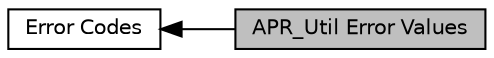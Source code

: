 digraph "APR_Util Error Values"
{
  edge [fontname="Helvetica",fontsize="10",labelfontname="Helvetica",labelfontsize="10"];
  node [fontname="Helvetica",fontsize="10",shape=record];
  rankdir=LR;
  Node0 [label="APR_Util Error Values",height=0.2,width=0.4,color="black", fillcolor="grey75", style="filled", fontcolor="black"];
  Node1 [label="Error Codes",height=0.2,width=0.4,color="black", fillcolor="white", style="filled",URL="$group__apu__errno.html"];
  Node1->Node0 [shape=plaintext, dir="back", style="solid"];
}
